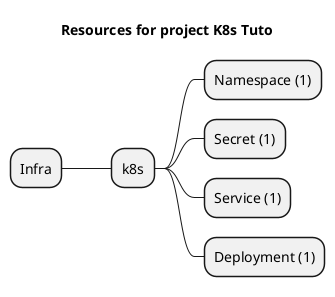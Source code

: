 @startmindmap
title Resources for project K8s Tuto
skinparam monochrome true
+ Infra
++ k8s
+++ Namespace (1)
+++ Secret (1)
+++ Service (1)
+++ Deployment (1)
@endmindmap